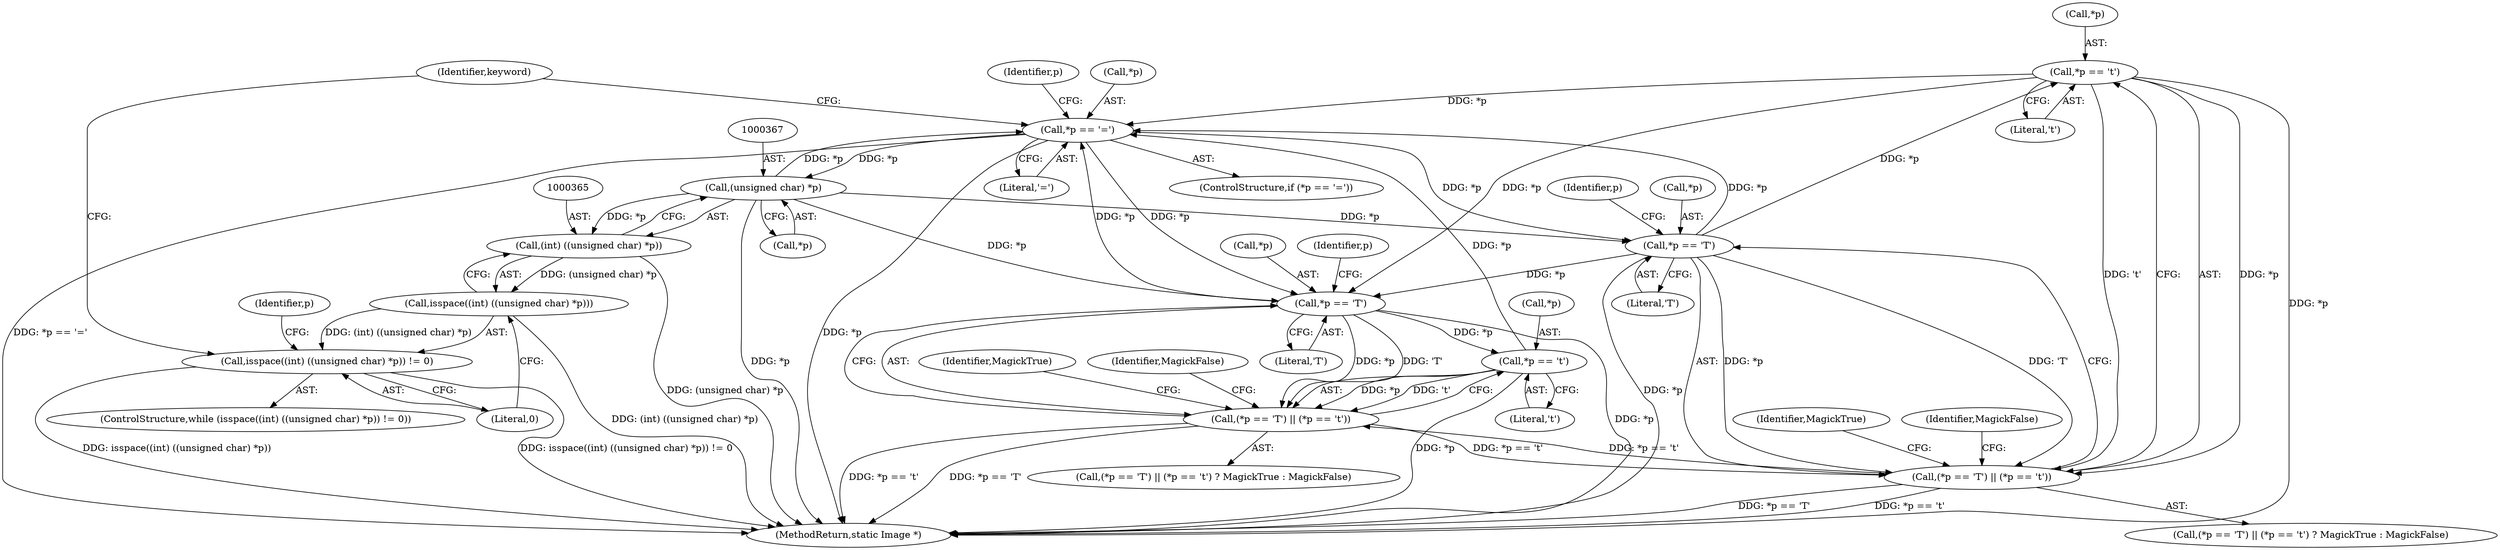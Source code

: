 digraph "0_ImageMagick_f6e9d0d9955e85bdd7540b251cd50d598dacc5e6_18@pointer" {
"1000396" [label="(Call,*p == 't')"];
"1000392" [label="(Call,*p == 'T')"];
"1000366" [label="(Call,(unsigned char) *p)"];
"1000353" [label="(Call,*p == '=')"];
"1000396" [label="(Call,*p == 't')"];
"1000414" [label="(Call,*p == 'T')"];
"1000418" [label="(Call,*p == 't')"];
"1000364" [label="(Call,(int) ((unsigned char) *p))"];
"1000363" [label="(Call,isspace((int) ((unsigned char) *p)))"];
"1000362" [label="(Call,isspace((int) ((unsigned char) *p)) != 0)"];
"1000391" [label="(Call,(*p == 'T') || (*p == 't'))"];
"1000413" [label="(Call,(*p == 'T') || (*p == 't'))"];
"1000414" [label="(Call,*p == 'T')"];
"1000392" [label="(Call,*p == 'T')"];
"1000418" [label="(Call,*p == 't')"];
"1000397" [label="(Call,*p)"];
"1000419" [label="(Call,*p)"];
"1001153" [label="(MethodReturn,static Image *)"];
"1000412" [label="(Call,(*p == 'T') || (*p == 't') ? MagickTrue : MagickFalse)"];
"1000400" [label="(Identifier,MagickTrue)"];
"1000401" [label="(Identifier,MagickFalse)"];
"1000422" [label="(Identifier,MagickTrue)"];
"1000398" [label="(Identifier,p)"];
"1000364" [label="(Call,(int) ((unsigned char) *p))"];
"1000361" [label="(ControlStructure,while (isspace((int) ((unsigned char) *p)) != 0))"];
"1000354" [label="(Call,*p)"];
"1000417" [label="(Literal,'T')"];
"1000372" [label="(Identifier,p)"];
"1000370" [label="(Literal,0)"];
"1000415" [label="(Call,*p)"];
"1000353" [label="(Call,*p == '=')"];
"1000363" [label="(Call,isspace((int) ((unsigned char) *p)))"];
"1000413" [label="(Call,(*p == 'T') || (*p == 't'))"];
"1000421" [label="(Literal,'t')"];
"1000362" [label="(Call,isspace((int) ((unsigned char) *p)) != 0)"];
"1000399" [label="(Literal,'t')"];
"1000390" [label="(Call,(*p == 'T') || (*p == 't') ? MagickTrue : MagickFalse)"];
"1000396" [label="(Call,*p == 't')"];
"1000420" [label="(Identifier,p)"];
"1000393" [label="(Call,*p)"];
"1000366" [label="(Call,(unsigned char) *p)"];
"1000352" [label="(ControlStructure,if (*p == '='))"];
"1000359" [label="(Identifier,p)"];
"1000376" [label="(Identifier,keyword)"];
"1000368" [label="(Call,*p)"];
"1000423" [label="(Identifier,MagickFalse)"];
"1000391" [label="(Call,(*p == 'T') || (*p == 't'))"];
"1000356" [label="(Literal,'=')"];
"1000395" [label="(Literal,'T')"];
"1000396" -> "1000391"  [label="AST: "];
"1000396" -> "1000399"  [label="CFG: "];
"1000397" -> "1000396"  [label="AST: "];
"1000399" -> "1000396"  [label="AST: "];
"1000391" -> "1000396"  [label="CFG: "];
"1000396" -> "1001153"  [label="DDG: *p"];
"1000396" -> "1000353"  [label="DDG: *p"];
"1000396" -> "1000391"  [label="DDG: *p"];
"1000396" -> "1000391"  [label="DDG: 't'"];
"1000392" -> "1000396"  [label="DDG: *p"];
"1000396" -> "1000414"  [label="DDG: *p"];
"1000392" -> "1000391"  [label="AST: "];
"1000392" -> "1000395"  [label="CFG: "];
"1000393" -> "1000392"  [label="AST: "];
"1000395" -> "1000392"  [label="AST: "];
"1000398" -> "1000392"  [label="CFG: "];
"1000391" -> "1000392"  [label="CFG: "];
"1000392" -> "1001153"  [label="DDG: *p"];
"1000392" -> "1000353"  [label="DDG: *p"];
"1000392" -> "1000391"  [label="DDG: *p"];
"1000392" -> "1000391"  [label="DDG: 'T'"];
"1000366" -> "1000392"  [label="DDG: *p"];
"1000353" -> "1000392"  [label="DDG: *p"];
"1000392" -> "1000414"  [label="DDG: *p"];
"1000366" -> "1000364"  [label="AST: "];
"1000366" -> "1000368"  [label="CFG: "];
"1000367" -> "1000366"  [label="AST: "];
"1000368" -> "1000366"  [label="AST: "];
"1000364" -> "1000366"  [label="CFG: "];
"1000366" -> "1001153"  [label="DDG: *p"];
"1000366" -> "1000353"  [label="DDG: *p"];
"1000366" -> "1000364"  [label="DDG: *p"];
"1000353" -> "1000366"  [label="DDG: *p"];
"1000366" -> "1000414"  [label="DDG: *p"];
"1000353" -> "1000352"  [label="AST: "];
"1000353" -> "1000356"  [label="CFG: "];
"1000354" -> "1000353"  [label="AST: "];
"1000356" -> "1000353"  [label="AST: "];
"1000359" -> "1000353"  [label="CFG: "];
"1000376" -> "1000353"  [label="CFG: "];
"1000353" -> "1001153"  [label="DDG: *p == '='"];
"1000353" -> "1001153"  [label="DDG: *p"];
"1000414" -> "1000353"  [label="DDG: *p"];
"1000418" -> "1000353"  [label="DDG: *p"];
"1000353" -> "1000414"  [label="DDG: *p"];
"1000414" -> "1000413"  [label="AST: "];
"1000414" -> "1000417"  [label="CFG: "];
"1000415" -> "1000414"  [label="AST: "];
"1000417" -> "1000414"  [label="AST: "];
"1000420" -> "1000414"  [label="CFG: "];
"1000413" -> "1000414"  [label="CFG: "];
"1000414" -> "1001153"  [label="DDG: *p"];
"1000414" -> "1000413"  [label="DDG: *p"];
"1000414" -> "1000413"  [label="DDG: 'T'"];
"1000414" -> "1000418"  [label="DDG: *p"];
"1000418" -> "1000413"  [label="AST: "];
"1000418" -> "1000421"  [label="CFG: "];
"1000419" -> "1000418"  [label="AST: "];
"1000421" -> "1000418"  [label="AST: "];
"1000413" -> "1000418"  [label="CFG: "];
"1000418" -> "1001153"  [label="DDG: *p"];
"1000418" -> "1000413"  [label="DDG: *p"];
"1000418" -> "1000413"  [label="DDG: 't'"];
"1000364" -> "1000363"  [label="AST: "];
"1000365" -> "1000364"  [label="AST: "];
"1000363" -> "1000364"  [label="CFG: "];
"1000364" -> "1001153"  [label="DDG: (unsigned char) *p"];
"1000364" -> "1000363"  [label="DDG: (unsigned char) *p"];
"1000363" -> "1000362"  [label="AST: "];
"1000370" -> "1000363"  [label="CFG: "];
"1000363" -> "1001153"  [label="DDG: (int) ((unsigned char) *p)"];
"1000363" -> "1000362"  [label="DDG: (int) ((unsigned char) *p)"];
"1000362" -> "1000361"  [label="AST: "];
"1000362" -> "1000370"  [label="CFG: "];
"1000370" -> "1000362"  [label="AST: "];
"1000372" -> "1000362"  [label="CFG: "];
"1000376" -> "1000362"  [label="CFG: "];
"1000362" -> "1001153"  [label="DDG: isspace((int) ((unsigned char) *p)) != 0"];
"1000362" -> "1001153"  [label="DDG: isspace((int) ((unsigned char) *p))"];
"1000391" -> "1000390"  [label="AST: "];
"1000400" -> "1000391"  [label="CFG: "];
"1000401" -> "1000391"  [label="CFG: "];
"1000391" -> "1001153"  [label="DDG: *p == 't'"];
"1000391" -> "1001153"  [label="DDG: *p == 'T'"];
"1000413" -> "1000391"  [label="DDG: *p == 't'"];
"1000391" -> "1000413"  [label="DDG: *p == 't'"];
"1000413" -> "1000412"  [label="AST: "];
"1000422" -> "1000413"  [label="CFG: "];
"1000423" -> "1000413"  [label="CFG: "];
"1000413" -> "1001153"  [label="DDG: *p == 'T'"];
"1000413" -> "1001153"  [label="DDG: *p == 't'"];
}
